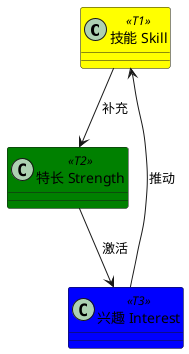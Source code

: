 @startuml
!define RECTANGLE class

skinparam class {
  BackgroundColor<<T1>> Yellow
  BackgroundColor<<T2>> Green
  BackgroundColor<<T3>> Blue
}

RECTANGLE "技能 Skill" as Skill <<T1>>
RECTANGLE "特长 Strength" as Strength <<T2>>
RECTANGLE "兴趣 Interest" as Interest <<T3>>

Skill -[hidden]-> Strength
Strength -[hidden]-> Interest

Skill --> Strength : "补充"
Strength --> Interest : "激活"
Interest --> Skill : "推动"

@enduml
